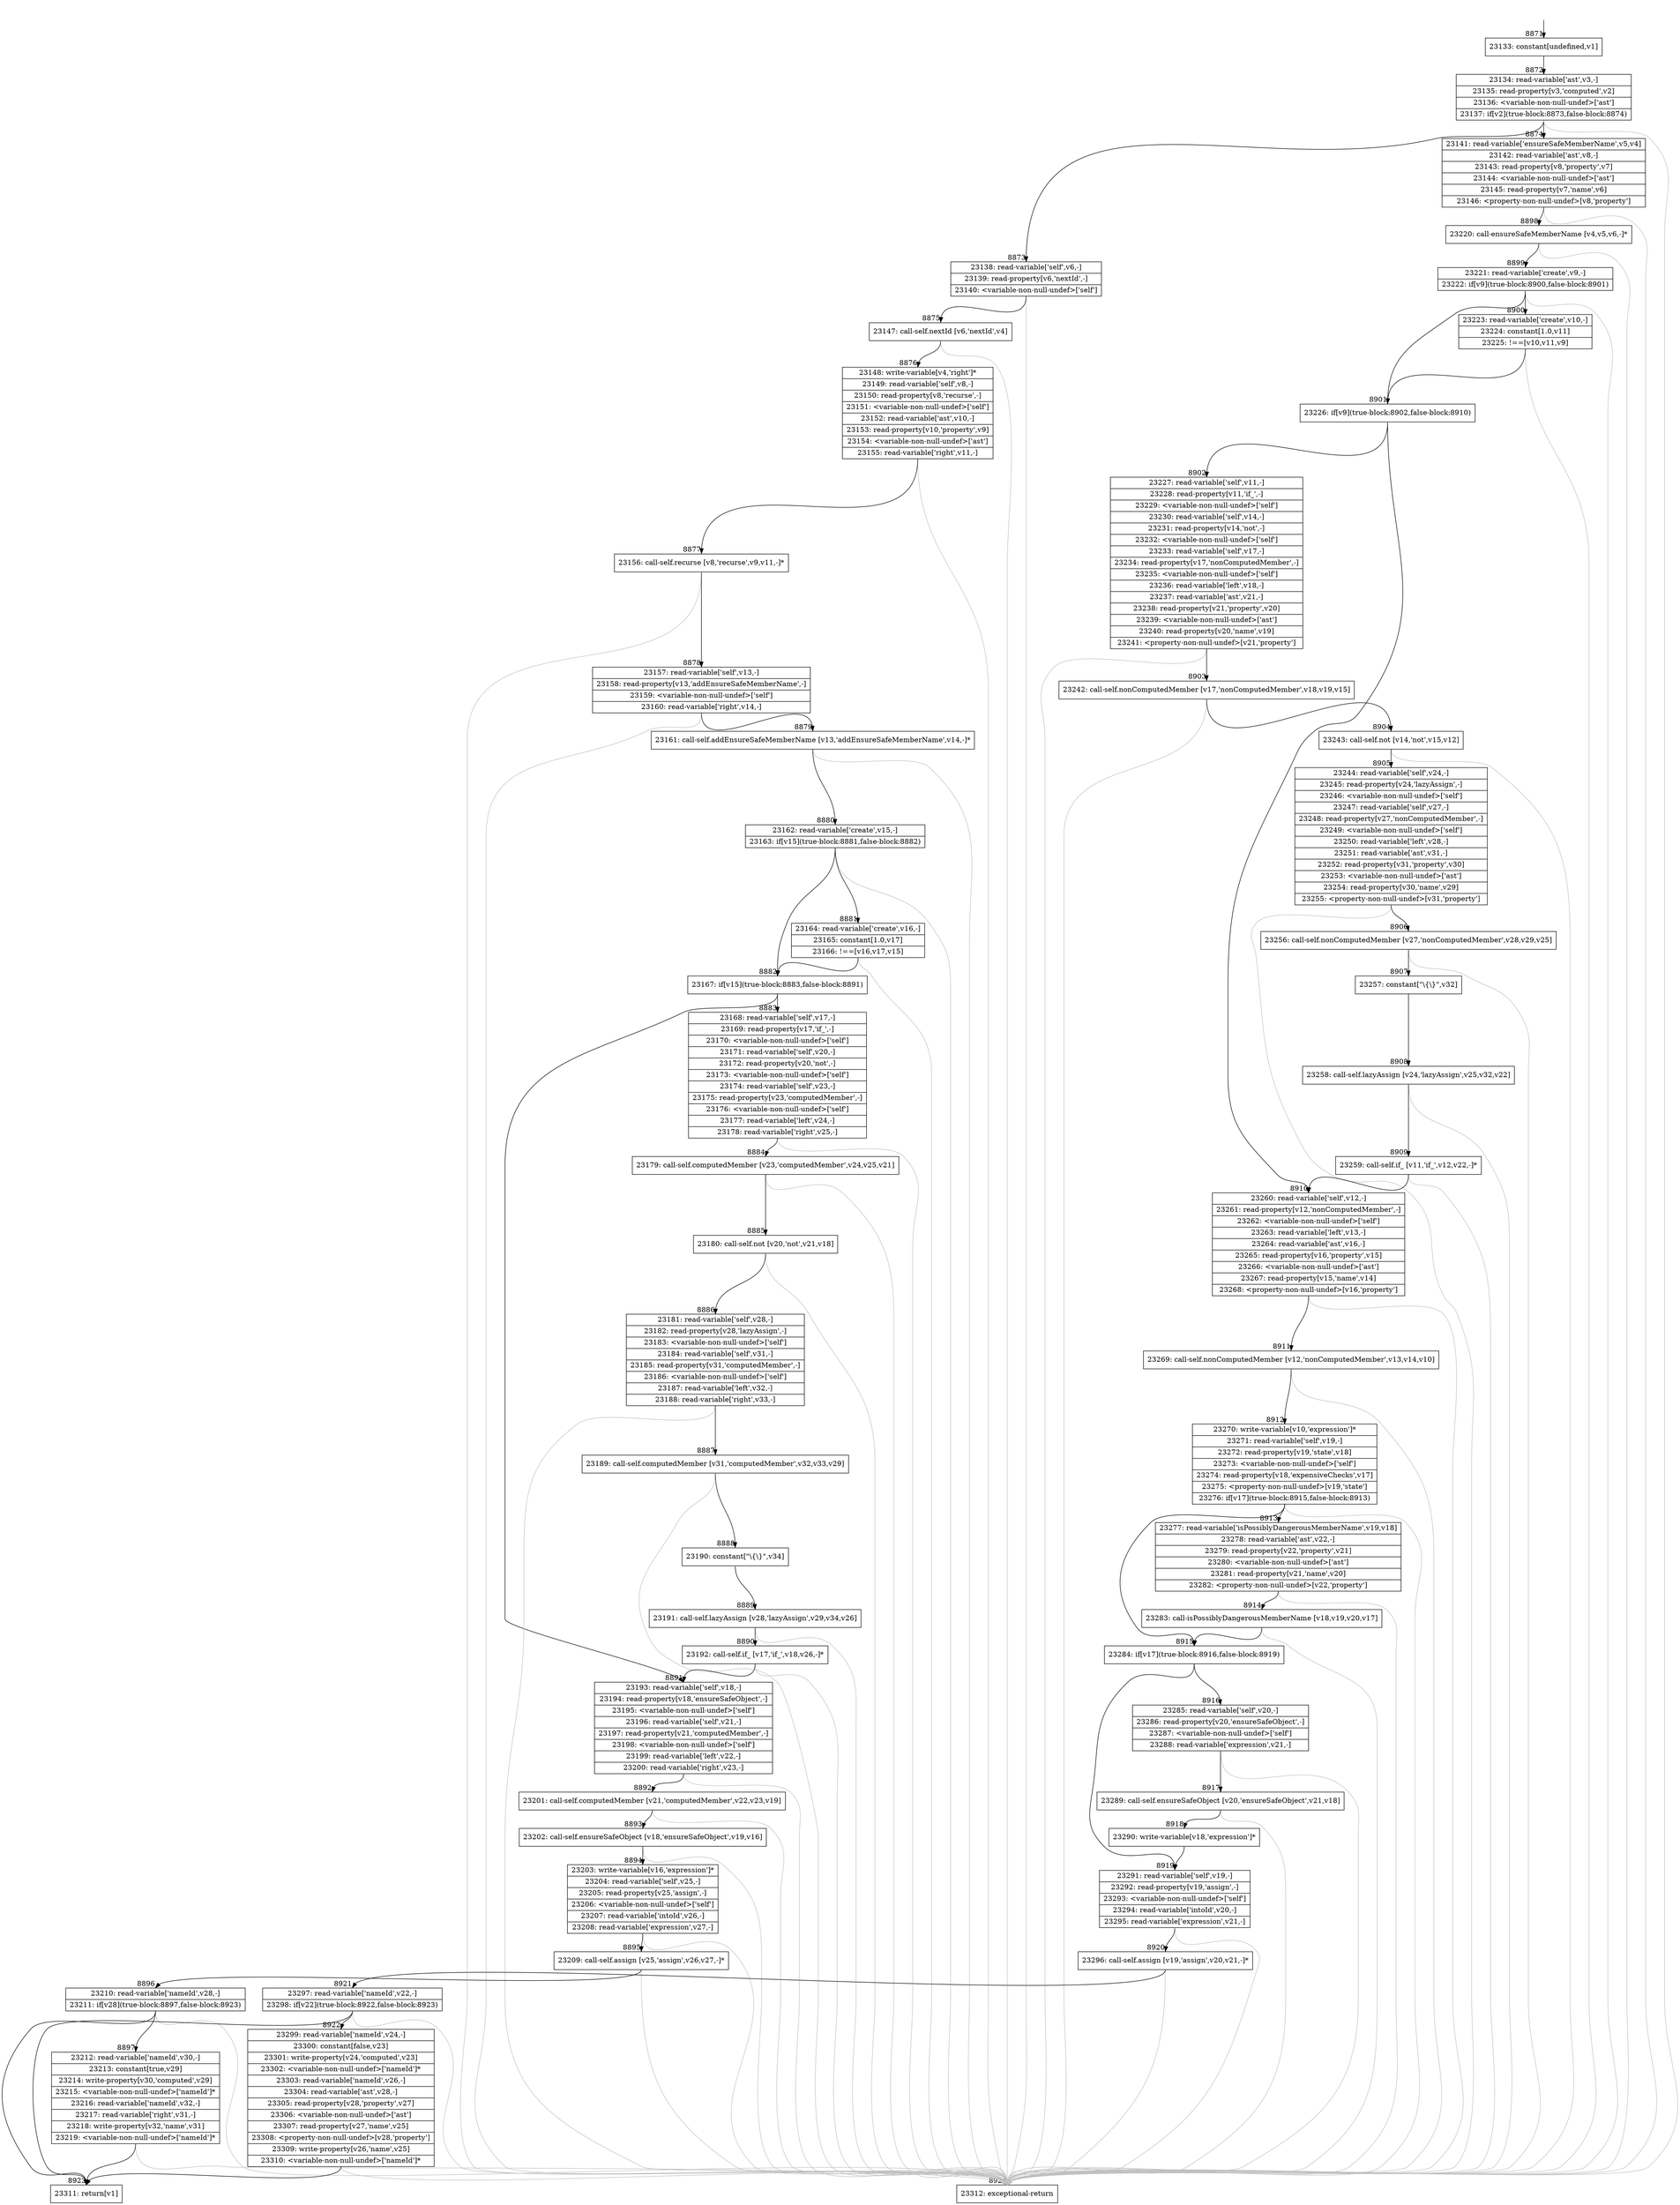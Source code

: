 digraph {
rankdir="TD"
BB_entry656[shape=none,label=""];
BB_entry656 -> BB8871 [tailport=s, headport=n, headlabel="    8871"]
BB8871 [shape=record label="{23133: constant[undefined,v1]}" ] 
BB8871 -> BB8872 [tailport=s, headport=n, headlabel="      8872"]
BB8872 [shape=record label="{23134: read-variable['ast',v3,-]|23135: read-property[v3,'computed',v2]|23136: \<variable-non-null-undef\>['ast']|23137: if[v2](true-block:8873,false-block:8874)}" ] 
BB8872 -> BB8873 [tailport=s, headport=n, headlabel="      8873"]
BB8872 -> BB8874 [tailport=s, headport=n, headlabel="      8874"]
BB8872 -> BB8924 [tailport=s, headport=n, color=gray, headlabel="      8924"]
BB8873 [shape=record label="{23138: read-variable['self',v6,-]|23139: read-property[v6,'nextId',-]|23140: \<variable-non-null-undef\>['self']}" ] 
BB8873 -> BB8875 [tailport=s, headport=n, headlabel="      8875"]
BB8873 -> BB8924 [tailport=s, headport=n, color=gray]
BB8874 [shape=record label="{23141: read-variable['ensureSafeMemberName',v5,v4]|23142: read-variable['ast',v8,-]|23143: read-property[v8,'property',v7]|23144: \<variable-non-null-undef\>['ast']|23145: read-property[v7,'name',v6]|23146: \<property-non-null-undef\>[v8,'property']}" ] 
BB8874 -> BB8898 [tailport=s, headport=n, headlabel="      8898"]
BB8874 -> BB8924 [tailport=s, headport=n, color=gray]
BB8875 [shape=record label="{23147: call-self.nextId [v6,'nextId',v4]}" ] 
BB8875 -> BB8876 [tailport=s, headport=n, headlabel="      8876"]
BB8875 -> BB8924 [tailport=s, headport=n, color=gray]
BB8876 [shape=record label="{23148: write-variable[v4,'right']*|23149: read-variable['self',v8,-]|23150: read-property[v8,'recurse',-]|23151: \<variable-non-null-undef\>['self']|23152: read-variable['ast',v10,-]|23153: read-property[v10,'property',v9]|23154: \<variable-non-null-undef\>['ast']|23155: read-variable['right',v11,-]}" ] 
BB8876 -> BB8877 [tailport=s, headport=n, headlabel="      8877"]
BB8876 -> BB8924 [tailport=s, headport=n, color=gray]
BB8877 [shape=record label="{23156: call-self.recurse [v8,'recurse',v9,v11,-]*}" ] 
BB8877 -> BB8878 [tailport=s, headport=n, headlabel="      8878"]
BB8877 -> BB8924 [tailport=s, headport=n, color=gray]
BB8878 [shape=record label="{23157: read-variable['self',v13,-]|23158: read-property[v13,'addEnsureSafeMemberName',-]|23159: \<variable-non-null-undef\>['self']|23160: read-variable['right',v14,-]}" ] 
BB8878 -> BB8879 [tailport=s, headport=n, headlabel="      8879"]
BB8878 -> BB8924 [tailport=s, headport=n, color=gray]
BB8879 [shape=record label="{23161: call-self.addEnsureSafeMemberName [v13,'addEnsureSafeMemberName',v14,-]*}" ] 
BB8879 -> BB8880 [tailport=s, headport=n, headlabel="      8880"]
BB8879 -> BB8924 [tailport=s, headport=n, color=gray]
BB8880 [shape=record label="{23162: read-variable['create',v15,-]|23163: if[v15](true-block:8881,false-block:8882)}" ] 
BB8880 -> BB8882 [tailport=s, headport=n, headlabel="      8882"]
BB8880 -> BB8881 [tailport=s, headport=n, headlabel="      8881"]
BB8880 -> BB8924 [tailport=s, headport=n, color=gray]
BB8881 [shape=record label="{23164: read-variable['create',v16,-]|23165: constant[1.0,v17]|23166: !==[v16,v17,v15]}" ] 
BB8881 -> BB8882 [tailport=s, headport=n]
BB8881 -> BB8924 [tailport=s, headport=n, color=gray]
BB8882 [shape=record label="{23167: if[v15](true-block:8883,false-block:8891)}" ] 
BB8882 -> BB8883 [tailport=s, headport=n, headlabel="      8883"]
BB8882 -> BB8891 [tailport=s, headport=n, headlabel="      8891"]
BB8883 [shape=record label="{23168: read-variable['self',v17,-]|23169: read-property[v17,'if_',-]|23170: \<variable-non-null-undef\>['self']|23171: read-variable['self',v20,-]|23172: read-property[v20,'not',-]|23173: \<variable-non-null-undef\>['self']|23174: read-variable['self',v23,-]|23175: read-property[v23,'computedMember',-]|23176: \<variable-non-null-undef\>['self']|23177: read-variable['left',v24,-]|23178: read-variable['right',v25,-]}" ] 
BB8883 -> BB8884 [tailport=s, headport=n, headlabel="      8884"]
BB8883 -> BB8924 [tailport=s, headport=n, color=gray]
BB8884 [shape=record label="{23179: call-self.computedMember [v23,'computedMember',v24,v25,v21]}" ] 
BB8884 -> BB8885 [tailport=s, headport=n, headlabel="      8885"]
BB8884 -> BB8924 [tailport=s, headport=n, color=gray]
BB8885 [shape=record label="{23180: call-self.not [v20,'not',v21,v18]}" ] 
BB8885 -> BB8886 [tailport=s, headport=n, headlabel="      8886"]
BB8885 -> BB8924 [tailport=s, headport=n, color=gray]
BB8886 [shape=record label="{23181: read-variable['self',v28,-]|23182: read-property[v28,'lazyAssign',-]|23183: \<variable-non-null-undef\>['self']|23184: read-variable['self',v31,-]|23185: read-property[v31,'computedMember',-]|23186: \<variable-non-null-undef\>['self']|23187: read-variable['left',v32,-]|23188: read-variable['right',v33,-]}" ] 
BB8886 -> BB8887 [tailport=s, headport=n, headlabel="      8887"]
BB8886 -> BB8924 [tailport=s, headport=n, color=gray]
BB8887 [shape=record label="{23189: call-self.computedMember [v31,'computedMember',v32,v33,v29]}" ] 
BB8887 -> BB8888 [tailport=s, headport=n, headlabel="      8888"]
BB8887 -> BB8924 [tailport=s, headport=n, color=gray]
BB8888 [shape=record label="{23190: constant[\"\\\{\\\}\",v34]}" ] 
BB8888 -> BB8889 [tailport=s, headport=n, headlabel="      8889"]
BB8889 [shape=record label="{23191: call-self.lazyAssign [v28,'lazyAssign',v29,v34,v26]}" ] 
BB8889 -> BB8890 [tailport=s, headport=n, headlabel="      8890"]
BB8889 -> BB8924 [tailport=s, headport=n, color=gray]
BB8890 [shape=record label="{23192: call-self.if_ [v17,'if_',v18,v26,-]*}" ] 
BB8890 -> BB8891 [tailport=s, headport=n]
BB8890 -> BB8924 [tailport=s, headport=n, color=gray]
BB8891 [shape=record label="{23193: read-variable['self',v18,-]|23194: read-property[v18,'ensureSafeObject',-]|23195: \<variable-non-null-undef\>['self']|23196: read-variable['self',v21,-]|23197: read-property[v21,'computedMember',-]|23198: \<variable-non-null-undef\>['self']|23199: read-variable['left',v22,-]|23200: read-variable['right',v23,-]}" ] 
BB8891 -> BB8892 [tailport=s, headport=n, headlabel="      8892"]
BB8891 -> BB8924 [tailport=s, headport=n, color=gray]
BB8892 [shape=record label="{23201: call-self.computedMember [v21,'computedMember',v22,v23,v19]}" ] 
BB8892 -> BB8893 [tailport=s, headport=n, headlabel="      8893"]
BB8892 -> BB8924 [tailport=s, headport=n, color=gray]
BB8893 [shape=record label="{23202: call-self.ensureSafeObject [v18,'ensureSafeObject',v19,v16]}" ] 
BB8893 -> BB8894 [tailport=s, headport=n, headlabel="      8894"]
BB8893 -> BB8924 [tailport=s, headport=n, color=gray]
BB8894 [shape=record label="{23203: write-variable[v16,'expression']*|23204: read-variable['self',v25,-]|23205: read-property[v25,'assign',-]|23206: \<variable-non-null-undef\>['self']|23207: read-variable['intoId',v26,-]|23208: read-variable['expression',v27,-]}" ] 
BB8894 -> BB8895 [tailport=s, headport=n, headlabel="      8895"]
BB8894 -> BB8924 [tailport=s, headport=n, color=gray]
BB8895 [shape=record label="{23209: call-self.assign [v25,'assign',v26,v27,-]*}" ] 
BB8895 -> BB8896 [tailport=s, headport=n, headlabel="      8896"]
BB8895 -> BB8924 [tailport=s, headport=n, color=gray]
BB8896 [shape=record label="{23210: read-variable['nameId',v28,-]|23211: if[v28](true-block:8897,false-block:8923)}" ] 
BB8896 -> BB8897 [tailport=s, headport=n, headlabel="      8897"]
BB8896 -> BB8923 [tailport=s, headport=n, headlabel="      8923"]
BB8896 -> BB8924 [tailport=s, headport=n, color=gray]
BB8897 [shape=record label="{23212: read-variable['nameId',v30,-]|23213: constant[true,v29]|23214: write-property[v30,'computed',v29]|23215: \<variable-non-null-undef\>['nameId']*|23216: read-variable['nameId',v32,-]|23217: read-variable['right',v31,-]|23218: write-property[v32,'name',v31]|23219: \<variable-non-null-undef\>['nameId']*}" ] 
BB8897 -> BB8923 [tailport=s, headport=n]
BB8897 -> BB8924 [tailport=s, headport=n, color=gray]
BB8898 [shape=record label="{23220: call-ensureSafeMemberName [v4,v5,v6,-]*}" ] 
BB8898 -> BB8899 [tailport=s, headport=n, headlabel="      8899"]
BB8898 -> BB8924 [tailport=s, headport=n, color=gray]
BB8899 [shape=record label="{23221: read-variable['create',v9,-]|23222: if[v9](true-block:8900,false-block:8901)}" ] 
BB8899 -> BB8901 [tailport=s, headport=n, headlabel="      8901"]
BB8899 -> BB8900 [tailport=s, headport=n, headlabel="      8900"]
BB8899 -> BB8924 [tailport=s, headport=n, color=gray]
BB8900 [shape=record label="{23223: read-variable['create',v10,-]|23224: constant[1.0,v11]|23225: !==[v10,v11,v9]}" ] 
BB8900 -> BB8901 [tailport=s, headport=n]
BB8900 -> BB8924 [tailport=s, headport=n, color=gray]
BB8901 [shape=record label="{23226: if[v9](true-block:8902,false-block:8910)}" ] 
BB8901 -> BB8902 [tailport=s, headport=n, headlabel="      8902"]
BB8901 -> BB8910 [tailport=s, headport=n, headlabel="      8910"]
BB8902 [shape=record label="{23227: read-variable['self',v11,-]|23228: read-property[v11,'if_',-]|23229: \<variable-non-null-undef\>['self']|23230: read-variable['self',v14,-]|23231: read-property[v14,'not',-]|23232: \<variable-non-null-undef\>['self']|23233: read-variable['self',v17,-]|23234: read-property[v17,'nonComputedMember',-]|23235: \<variable-non-null-undef\>['self']|23236: read-variable['left',v18,-]|23237: read-variable['ast',v21,-]|23238: read-property[v21,'property',v20]|23239: \<variable-non-null-undef\>['ast']|23240: read-property[v20,'name',v19]|23241: \<property-non-null-undef\>[v21,'property']}" ] 
BB8902 -> BB8903 [tailport=s, headport=n, headlabel="      8903"]
BB8902 -> BB8924 [tailport=s, headport=n, color=gray]
BB8903 [shape=record label="{23242: call-self.nonComputedMember [v17,'nonComputedMember',v18,v19,v15]}" ] 
BB8903 -> BB8904 [tailport=s, headport=n, headlabel="      8904"]
BB8903 -> BB8924 [tailport=s, headport=n, color=gray]
BB8904 [shape=record label="{23243: call-self.not [v14,'not',v15,v12]}" ] 
BB8904 -> BB8905 [tailport=s, headport=n, headlabel="      8905"]
BB8904 -> BB8924 [tailport=s, headport=n, color=gray]
BB8905 [shape=record label="{23244: read-variable['self',v24,-]|23245: read-property[v24,'lazyAssign',-]|23246: \<variable-non-null-undef\>['self']|23247: read-variable['self',v27,-]|23248: read-property[v27,'nonComputedMember',-]|23249: \<variable-non-null-undef\>['self']|23250: read-variable['left',v28,-]|23251: read-variable['ast',v31,-]|23252: read-property[v31,'property',v30]|23253: \<variable-non-null-undef\>['ast']|23254: read-property[v30,'name',v29]|23255: \<property-non-null-undef\>[v31,'property']}" ] 
BB8905 -> BB8906 [tailport=s, headport=n, headlabel="      8906"]
BB8905 -> BB8924 [tailport=s, headport=n, color=gray]
BB8906 [shape=record label="{23256: call-self.nonComputedMember [v27,'nonComputedMember',v28,v29,v25]}" ] 
BB8906 -> BB8907 [tailport=s, headport=n, headlabel="      8907"]
BB8906 -> BB8924 [tailport=s, headport=n, color=gray]
BB8907 [shape=record label="{23257: constant[\"\\\{\\\}\",v32]}" ] 
BB8907 -> BB8908 [tailport=s, headport=n, headlabel="      8908"]
BB8908 [shape=record label="{23258: call-self.lazyAssign [v24,'lazyAssign',v25,v32,v22]}" ] 
BB8908 -> BB8909 [tailport=s, headport=n, headlabel="      8909"]
BB8908 -> BB8924 [tailport=s, headport=n, color=gray]
BB8909 [shape=record label="{23259: call-self.if_ [v11,'if_',v12,v22,-]*}" ] 
BB8909 -> BB8910 [tailport=s, headport=n]
BB8909 -> BB8924 [tailport=s, headport=n, color=gray]
BB8910 [shape=record label="{23260: read-variable['self',v12,-]|23261: read-property[v12,'nonComputedMember',-]|23262: \<variable-non-null-undef\>['self']|23263: read-variable['left',v13,-]|23264: read-variable['ast',v16,-]|23265: read-property[v16,'property',v15]|23266: \<variable-non-null-undef\>['ast']|23267: read-property[v15,'name',v14]|23268: \<property-non-null-undef\>[v16,'property']}" ] 
BB8910 -> BB8911 [tailport=s, headport=n, headlabel="      8911"]
BB8910 -> BB8924 [tailport=s, headport=n, color=gray]
BB8911 [shape=record label="{23269: call-self.nonComputedMember [v12,'nonComputedMember',v13,v14,v10]}" ] 
BB8911 -> BB8912 [tailport=s, headport=n, headlabel="      8912"]
BB8911 -> BB8924 [tailport=s, headport=n, color=gray]
BB8912 [shape=record label="{23270: write-variable[v10,'expression']*|23271: read-variable['self',v19,-]|23272: read-property[v19,'state',v18]|23273: \<variable-non-null-undef\>['self']|23274: read-property[v18,'expensiveChecks',v17]|23275: \<property-non-null-undef\>[v19,'state']|23276: if[v17](true-block:8915,false-block:8913)}" ] 
BB8912 -> BB8915 [tailport=s, headport=n, headlabel="      8915"]
BB8912 -> BB8913 [tailport=s, headport=n, headlabel="      8913"]
BB8912 -> BB8924 [tailport=s, headport=n, color=gray]
BB8913 [shape=record label="{23277: read-variable['isPossiblyDangerousMemberName',v19,v18]|23278: read-variable['ast',v22,-]|23279: read-property[v22,'property',v21]|23280: \<variable-non-null-undef\>['ast']|23281: read-property[v21,'name',v20]|23282: \<property-non-null-undef\>[v22,'property']}" ] 
BB8913 -> BB8914 [tailport=s, headport=n, headlabel="      8914"]
BB8913 -> BB8924 [tailport=s, headport=n, color=gray]
BB8914 [shape=record label="{23283: call-isPossiblyDangerousMemberName [v18,v19,v20,v17]}" ] 
BB8914 -> BB8915 [tailport=s, headport=n]
BB8914 -> BB8924 [tailport=s, headport=n, color=gray]
BB8915 [shape=record label="{23284: if[v17](true-block:8916,false-block:8919)}" ] 
BB8915 -> BB8916 [tailport=s, headport=n, headlabel="      8916"]
BB8915 -> BB8919 [tailport=s, headport=n, headlabel="      8919"]
BB8916 [shape=record label="{23285: read-variable['self',v20,-]|23286: read-property[v20,'ensureSafeObject',-]|23287: \<variable-non-null-undef\>['self']|23288: read-variable['expression',v21,-]}" ] 
BB8916 -> BB8917 [tailport=s, headport=n, headlabel="      8917"]
BB8916 -> BB8924 [tailport=s, headport=n, color=gray]
BB8917 [shape=record label="{23289: call-self.ensureSafeObject [v20,'ensureSafeObject',v21,v18]}" ] 
BB8917 -> BB8918 [tailport=s, headport=n, headlabel="      8918"]
BB8917 -> BB8924 [tailport=s, headport=n, color=gray]
BB8918 [shape=record label="{23290: write-variable[v18,'expression']*}" ] 
BB8918 -> BB8919 [tailport=s, headport=n]
BB8919 [shape=record label="{23291: read-variable['self',v19,-]|23292: read-property[v19,'assign',-]|23293: \<variable-non-null-undef\>['self']|23294: read-variable['intoId',v20,-]|23295: read-variable['expression',v21,-]}" ] 
BB8919 -> BB8920 [tailport=s, headport=n, headlabel="      8920"]
BB8919 -> BB8924 [tailport=s, headport=n, color=gray]
BB8920 [shape=record label="{23296: call-self.assign [v19,'assign',v20,v21,-]*}" ] 
BB8920 -> BB8921 [tailport=s, headport=n, headlabel="      8921"]
BB8920 -> BB8924 [tailport=s, headport=n, color=gray]
BB8921 [shape=record label="{23297: read-variable['nameId',v22,-]|23298: if[v22](true-block:8922,false-block:8923)}" ] 
BB8921 -> BB8922 [tailport=s, headport=n, headlabel="      8922"]
BB8921 -> BB8923 [tailport=s, headport=n]
BB8921 -> BB8924 [tailport=s, headport=n, color=gray]
BB8922 [shape=record label="{23299: read-variable['nameId',v24,-]|23300: constant[false,v23]|23301: write-property[v24,'computed',v23]|23302: \<variable-non-null-undef\>['nameId']*|23303: read-variable['nameId',v26,-]|23304: read-variable['ast',v28,-]|23305: read-property[v28,'property',v27]|23306: \<variable-non-null-undef\>['ast']|23307: read-property[v27,'name',v25]|23308: \<property-non-null-undef\>[v28,'property']|23309: write-property[v26,'name',v25]|23310: \<variable-non-null-undef\>['nameId']*}" ] 
BB8922 -> BB8923 [tailport=s, headport=n]
BB8922 -> BB8924 [tailport=s, headport=n, color=gray]
BB8923 [shape=record label="{23311: return[v1]}" ] 
BB8924 [shape=record label="{23312: exceptional-return}" ] 
//#$~ 13324
}
